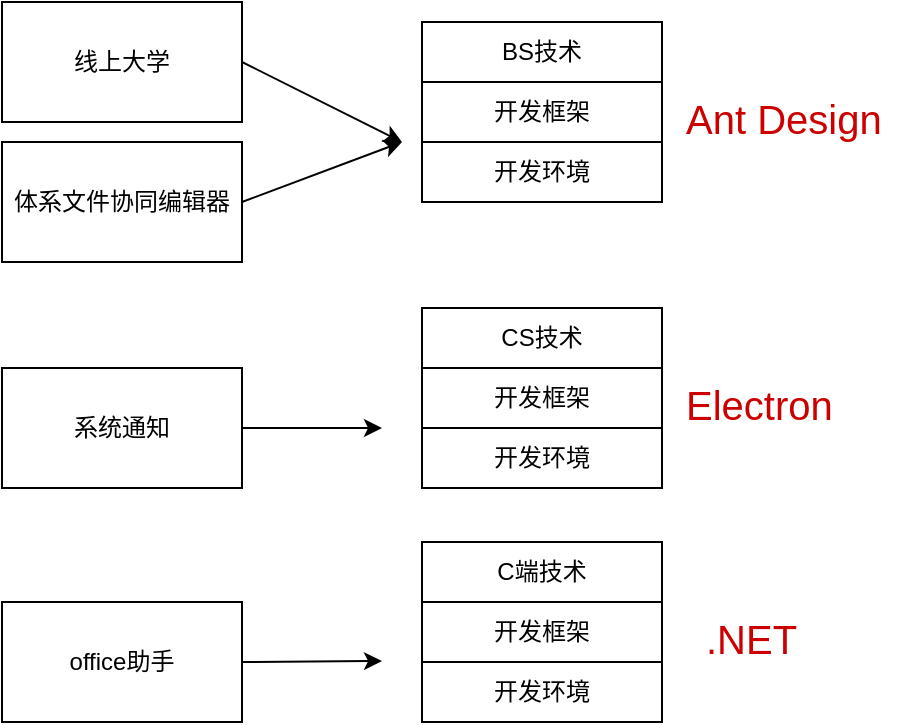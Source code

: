 <mxfile version="14.4.3" type="github" pages="2">
  <diagram id="oAG-OyZ7u-6wMKuhqJLJ" name="第 1 页">
    <mxGraphModel dx="1002" dy="683" grid="1" gridSize="10" guides="1" tooltips="1" connect="1" arrows="1" fold="1" page="1" pageScale="1" pageWidth="827" pageHeight="1169" math="0" shadow="0">
      <root>
        <mxCell id="0" />
        <mxCell id="1" parent="0" />
        <mxCell id="vmE_TQx0R0XRHYuzHWrs-1" value="线上大学" style="rounded=0;whiteSpace=wrap;html=1;" vertex="1" parent="1">
          <mxGeometry x="100" y="120" width="120" height="60" as="geometry" />
        </mxCell>
        <mxCell id="vmE_TQx0R0XRHYuzHWrs-2" value="体系文件协同编辑器" style="rounded=0;whiteSpace=wrap;html=1;" vertex="1" parent="1">
          <mxGeometry x="100" y="190" width="120" height="60" as="geometry" />
        </mxCell>
        <mxCell id="vmE_TQx0R0XRHYuzHWrs-3" value="系统通知" style="rounded=0;whiteSpace=wrap;html=1;" vertex="1" parent="1">
          <mxGeometry x="100" y="303" width="120" height="60" as="geometry" />
        </mxCell>
        <mxCell id="vmE_TQx0R0XRHYuzHWrs-4" value="office助手" style="rounded=0;whiteSpace=wrap;html=1;" vertex="1" parent="1">
          <mxGeometry x="100" y="420" width="120" height="60" as="geometry" />
        </mxCell>
        <mxCell id="vmE_TQx0R0XRHYuzHWrs-5" value="" style="endArrow=classic;html=1;exitX=1;exitY=0.5;exitDx=0;exitDy=0;" edge="1" parent="1" source="vmE_TQx0R0XRHYuzHWrs-1">
          <mxGeometry width="50" height="50" relative="1" as="geometry">
            <mxPoint x="220" y="190" as="sourcePoint" />
            <mxPoint x="300" y="190" as="targetPoint" />
          </mxGeometry>
        </mxCell>
        <mxCell id="vmE_TQx0R0XRHYuzHWrs-6" value="" style="endArrow=classic;html=1;exitX=1;exitY=0.5;exitDx=0;exitDy=0;" edge="1" parent="1" source="vmE_TQx0R0XRHYuzHWrs-2">
          <mxGeometry width="50" height="50" relative="1" as="geometry">
            <mxPoint x="190" y="290" as="sourcePoint" />
            <mxPoint x="300" y="190" as="targetPoint" />
          </mxGeometry>
        </mxCell>
        <mxCell id="vmE_TQx0R0XRHYuzHWrs-7" value="" style="endArrow=classic;html=1;exitX=1;exitY=0.5;exitDx=0;exitDy=0;" edge="1" parent="1" source="vmE_TQx0R0XRHYuzHWrs-3">
          <mxGeometry width="50" height="50" relative="1" as="geometry">
            <mxPoint x="200" y="333" as="sourcePoint" />
            <mxPoint x="290" y="333" as="targetPoint" />
          </mxGeometry>
        </mxCell>
        <mxCell id="vmE_TQx0R0XRHYuzHWrs-8" value="" style="endArrow=classic;html=1;exitX=1;exitY=0.5;exitDx=0;exitDy=0;" edge="1" parent="1" source="vmE_TQx0R0XRHYuzHWrs-4">
          <mxGeometry width="50" height="50" relative="1" as="geometry">
            <mxPoint x="200" y="449.5" as="sourcePoint" />
            <mxPoint x="290" y="449.5" as="targetPoint" />
          </mxGeometry>
        </mxCell>
        <mxCell id="vmE_TQx0R0XRHYuzHWrs-17" value="开发环境" style="rounded=0;whiteSpace=wrap;html=1;" vertex="1" parent="1">
          <mxGeometry x="310" y="190" width="120" height="30" as="geometry" />
        </mxCell>
        <mxCell id="vmE_TQx0R0XRHYuzHWrs-18" value="开发框架" style="rounded=0;whiteSpace=wrap;html=1;" vertex="1" parent="1">
          <mxGeometry x="310" y="160" width="120" height="30" as="geometry" />
        </mxCell>
        <mxCell id="vmE_TQx0R0XRHYuzHWrs-19" value="开发环境" style="rounded=0;whiteSpace=wrap;html=1;" vertex="1" parent="1">
          <mxGeometry x="310" y="333" width="120" height="30" as="geometry" />
        </mxCell>
        <mxCell id="vmE_TQx0R0XRHYuzHWrs-20" value="开发框架" style="rounded=0;whiteSpace=wrap;html=1;" vertex="1" parent="1">
          <mxGeometry x="310" y="303" width="120" height="30" as="geometry" />
        </mxCell>
        <mxCell id="vmE_TQx0R0XRHYuzHWrs-21" value="开发环境" style="rounded=0;whiteSpace=wrap;html=1;" vertex="1" parent="1">
          <mxGeometry x="310" y="450" width="120" height="30" as="geometry" />
        </mxCell>
        <mxCell id="vmE_TQx0R0XRHYuzHWrs-22" value="开发框架" style="rounded=0;whiteSpace=wrap;html=1;" vertex="1" parent="1">
          <mxGeometry x="310" y="420" width="120" height="30" as="geometry" />
        </mxCell>
        <mxCell id="vmE_TQx0R0XRHYuzHWrs-23" value="BS技术" style="rounded=0;whiteSpace=wrap;html=1;" vertex="1" parent="1">
          <mxGeometry x="310" y="130" width="120" height="30" as="geometry" />
        </mxCell>
        <mxCell id="vmE_TQx0R0XRHYuzHWrs-24" value="CS技术" style="rounded=0;whiteSpace=wrap;html=1;" vertex="1" parent="1">
          <mxGeometry x="310" y="273" width="120" height="30" as="geometry" />
        </mxCell>
        <mxCell id="vmE_TQx0R0XRHYuzHWrs-25" value="C端技术" style="rounded=0;whiteSpace=wrap;html=1;" vertex="1" parent="1">
          <mxGeometry x="310" y="390" width="120" height="30" as="geometry" />
        </mxCell>
        <mxCell id="vmE_TQx0R0XRHYuzHWrs-26" value="&lt;a target=&quot;_blank&quot; href=&quot;https://www.electronjs.org/&quot; style=&quot;color: rgb(0, 27, 160); text-decoration: none; font-family: &amp;quot;microsoft yahei&amp;quot;, arial, helvetica, sans-serif; font-size: 20px; font-style: normal; font-weight: 400; letter-spacing: normal; text-align: left; text-indent: 0px; text-transform: none; word-spacing: 0px; background-color: rgb(255, 255, 255);&quot;&gt;&lt;strong style=&quot;font-weight: normal ; color: rgb(204 , 0 , 0)&quot;&gt;Electron&lt;/strong&gt;&lt;/a&gt;" style="text;whiteSpace=wrap;html=1;" vertex="1" parent="1">
          <mxGeometry x="440" y="303" width="100" height="30" as="geometry" />
        </mxCell>
        <mxCell id="vmE_TQx0R0XRHYuzHWrs-28" value="&lt;strong style=&quot;color: rgb(204 , 0 , 0) ; text-decoration: none ; font-family: &amp;#34;microsoft yahei&amp;#34; , &amp;#34;arial&amp;#34; , &amp;#34;helvetica&amp;#34; , sans-serif ; font-size: 20px ; font-style: normal ; font-weight: normal ; letter-spacing: normal ; text-align: left ; text-indent: 0px ; text-transform: none ; word-spacing: 0px ; background-color: rgb(255 , 255 , 255)&quot;&gt;Ant Design&lt;/strong&gt;" style="text;whiteSpace=wrap;html=1;" vertex="1" parent="1">
          <mxGeometry x="440" y="160" width="110" height="30" as="geometry" />
        </mxCell>
        <mxCell id="vmE_TQx0R0XRHYuzHWrs-29" value="&lt;strong style=&quot;color: rgb(204 , 0 , 0) ; text-decoration: none ; font-family: &amp;#34;microsoft yahei&amp;#34; , &amp;#34;arial&amp;#34; , &amp;#34;helvetica&amp;#34; , sans-serif ; font-size: 20px ; font-style: normal ; font-weight: normal ; letter-spacing: normal ; text-align: left ; text-indent: 0px ; text-transform: none ; word-spacing: 0px ; background-color: rgb(255 , 255 , 255)&quot;&gt;.NET&lt;/strong&gt;" style="text;whiteSpace=wrap;html=1;" vertex="1" parent="1">
          <mxGeometry x="450" y="420" width="100" height="30" as="geometry" />
        </mxCell>
      </root>
    </mxGraphModel>
  </diagram>
  <diagram id="7gjwwaAvTc6KAc7iAeYJ" name="第 2 页">
    <mxGraphModel dx="1002" dy="683" grid="1" gridSize="10" guides="1" tooltips="1" connect="1" arrows="1" fold="1" page="1" pageScale="1" pageWidth="827" pageHeight="1169" math="0" shadow="0">
      <root>
        <mxCell id="DnzqMOA81OIrf9adLcWX-0" />
        <mxCell id="DnzqMOA81OIrf9adLcWX-1" parent="DnzqMOA81OIrf9adLcWX-0" />
        <mxCell id="6qReKP_BGrNs96_Yljzj-0" value="" style="rounded=1;whiteSpace=wrap;html=1;fillColor=#d5e8d4;strokeColor=#82b366;" vertex="1" parent="DnzqMOA81OIrf9adLcWX-1">
          <mxGeometry x="150" y="100" width="50" height="50" as="geometry" />
        </mxCell>
        <mxCell id="6qReKP_BGrNs96_Yljzj-1" value="" style="rounded=1;whiteSpace=wrap;html=1;fillColor=#dae8fc;strokeColor=#6c8ebf;" vertex="1" parent="DnzqMOA81OIrf9adLcWX-1">
          <mxGeometry x="220" y="130" width="50" height="50" as="geometry" />
        </mxCell>
        <mxCell id="6qReKP_BGrNs96_Yljzj-2" value="" style="rounded=1;whiteSpace=wrap;html=1;fillColor=#f8cecc;strokeColor=#b85450;" vertex="1" parent="DnzqMOA81OIrf9adLcWX-1">
          <mxGeometry x="290" y="90" width="50" height="50" as="geometry" />
        </mxCell>
      </root>
    </mxGraphModel>
  </diagram>
</mxfile>
